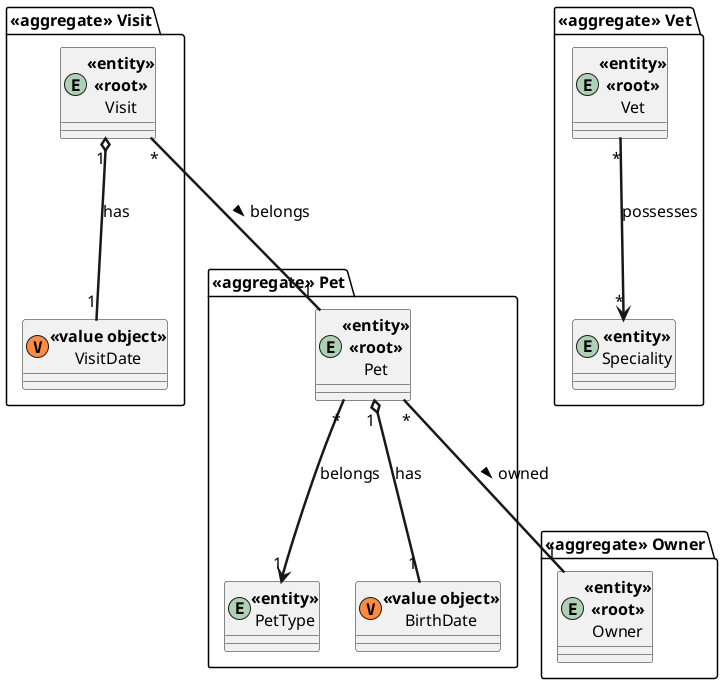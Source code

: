 @startuml
skinparam DefaultFontName Arial
skinparam DefaultFontSize 16
skinparam DefaultFontStyle bold
skinparam ArrowThickness 2.5
'!theme toy


package "<<aggregate>> Owner"{
    entity Owner <<entity>><<root>> {}
}

package "<<aggregate>> Pet"{
    entity Pet <<entity>><<root>> {}

    entity PetType <<entity>> {}

    class BirthDate <<(V,#FF8B40) value object>> {}
}

package "<<aggregate>> Vet" {
    entity Vet <<entity>><<root>> {}

    entity Speciality <<entity>> {}
}

package "<<aggregate>> Visit" {
    entity Visit <<entity>><<root>> {}

    class VisitDate <<(V,#FF8B40) value object>> {}
}

Pet "*" ---> "1" PetType: belongs
Pet "1" o--- "1" BirthDate: has
Visit "1" o--- "1" VisitDate: has
Vet "*" ---> "*" Speciality: possesses
Pet "*" --- "1" Owner: owned >
Visit "*" --- "1" Pet: belongs >

@enduml
